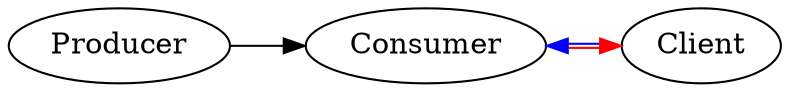 digraph {
    overlap=scale
    rankdir=LR;
    compound=true;

    Producer -> Consumer
    Consumer -> Client [dir=both color="red:blue"]
}